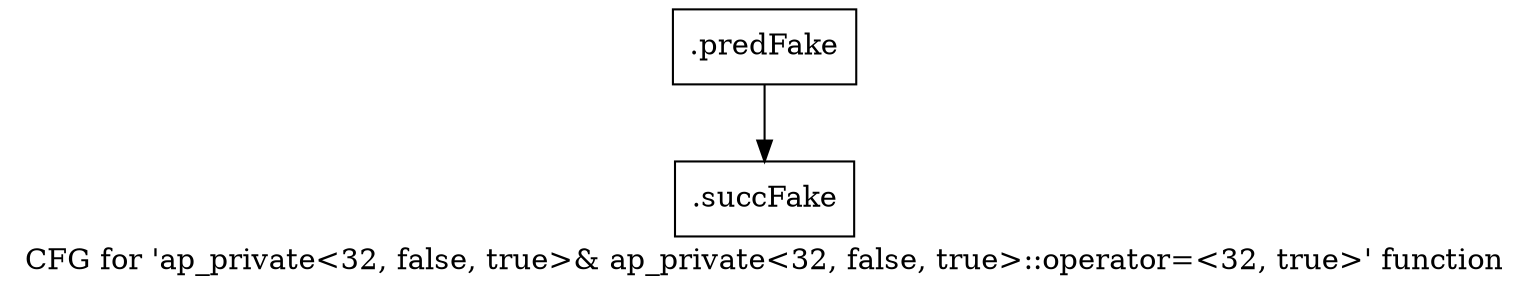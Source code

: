 digraph "CFG for 'ap_private\<32, false, true\>& ap_private\<32, false, true\>::operator=\<32, true\>' function" {
	label="CFG for 'ap_private\<32, false, true\>& ap_private\<32, false, true\>::operator=\<32, true\>' function";

	Node0x4793160 [shape=record,filename="",linenumber="",label="{.predFake}"];
	Node0x4793160 -> Node0x47cafe0[ callList="" memoryops="" filename="/media/miguel/NewVolume/Linux/Xilinx/Vitis_HLS/2020.2/include/etc/ap_private.h" execusionnum="129"];
	Node0x47cafe0 [shape=record,filename="/media/miguel/NewVolume/Linux/Xilinx/Vitis_HLS/2020.2/include/etc/ap_private.h",linenumber="1519",label="{.succFake}"];
}
